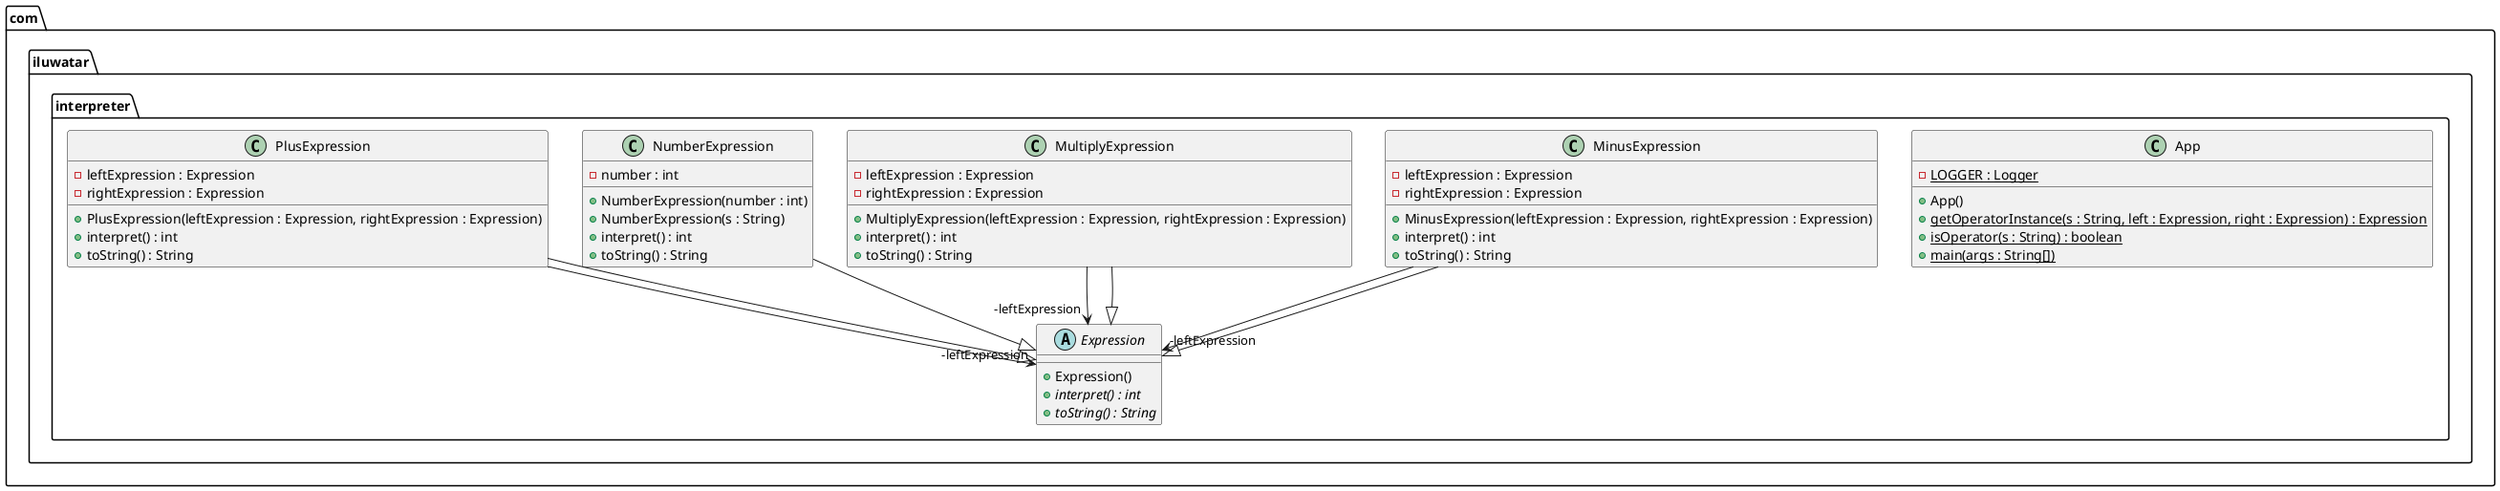 @startuml
package com.iluwatar.interpreter {
  class App {
    - LOGGER : Logger {static}
    + App()
    + getOperatorInstance(s : String, left : Expression, right : Expression) : Expression {static}
    + isOperator(s : String) : boolean {static}
    + main(args : String[]) {static}
  }
  abstract class Expression {
    + Expression()
    + interpret() : int {abstract}
    + toString() : String {abstract}
  }
  class MinusExpression {
    - leftExpression : Expression
    - rightExpression : Expression
    + MinusExpression(leftExpression : Expression, rightExpression : Expression)
    + interpret() : int
    + toString() : String
  }
  class MultiplyExpression {
    - leftExpression : Expression
    - rightExpression : Expression
    + MultiplyExpression(leftExpression : Expression, rightExpression : Expression)
    + interpret() : int
    + toString() : String
  }
  class NumberExpression {
    - number : int
    + NumberExpression(number : int)
    + NumberExpression(s : String)
    + interpret() : int
    + toString() : String
  }
  class PlusExpression {
    - leftExpression : Expression
    - rightExpression : Expression
    + PlusExpression(leftExpression : Expression, rightExpression : Expression)
    + interpret() : int
    + toString() : String
  }
}
MultiplyExpression -->  "-leftExpression" Expression
MinusExpression -->  "-leftExpression" Expression
PlusExpression -->  "-leftExpression" Expression
MinusExpression --|> Expression 
MultiplyExpression --|> Expression 
NumberExpression --|> Expression 
PlusExpression --|> Expression 
@enduml